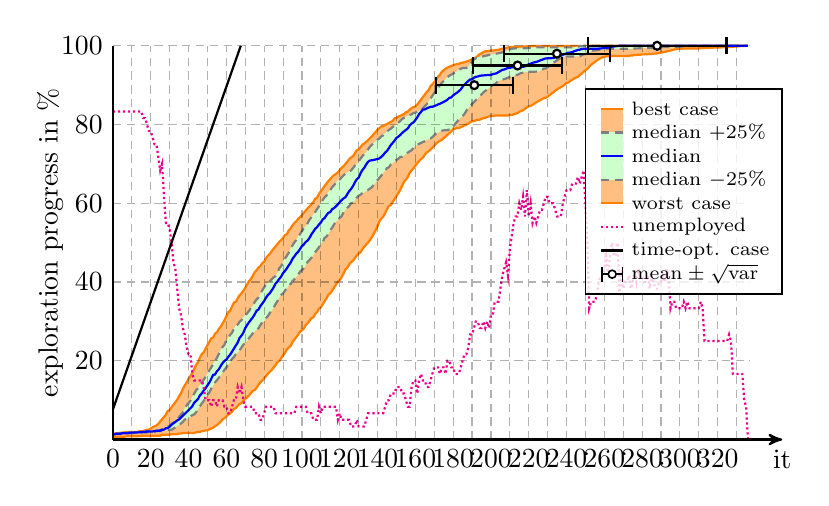 \begin{tikzpicture}[thick]


% plot data, scaled to 8cm
\begin{scope}[yscale=0.05, xscale=0.024]
\draw[draw=orange, fill=orange!50] (0.00, 0.69) -- (1.00, 0.71) -- (2.00, 0.71) -- (3.00, 0.71) -- (4.00, 0.71) -- (5.00, 0.71) -- (6.00, 0.71) -- (7.00, 0.82) -- (8.00, 0.82) -- (9.00, 0.82) -- (10.00, 0.82) -- (11.00, 0.82) -- (12.00, 0.82) -- (13.00, 0.82) -- (14.00, 0.92) -- (15.00, 0.92) -- (16.00, 0.97) -- (17.00, 0.97) -- (18.00, 0.97) -- (19.00, 0.97) -- (20.00, 0.97) -- (21.00, 0.97) -- (22.00, 0.97) -- (23.00, 0.97) -- (24.00, 0.97) -- (25.00, 0.97) -- (26.00, 1.20) -- (27.00, 1.22) -- (28.00, 1.22) -- (29.00, 1.22) -- (30.00, 1.22) -- (31.00, 1.37) -- (32.00, 1.37) -- (33.00, 1.37) -- (34.00, 1.37) -- (35.00, 1.53) -- (36.00, 1.53) -- (37.00, 1.66) -- (38.00, 1.66) -- (39.00, 1.68) -- (40.00, 1.68) -- (41.00, 1.68) -- (42.00, 1.68) -- (43.00, 1.68) -- (44.00, 1.83) -- (45.00, 1.93) -- (46.00, 1.93) -- (47.00, 2.14) -- (48.00, 2.18) -- (49.00, 2.33) -- (50.00, 2.33) -- (51.00, 2.60) -- (52.00, 2.79) -- (53.00, 3.00) -- (54.00, 3.38) -- (55.00, 3.65) -- (56.00, 4.07) -- (57.00, 4.54) -- (58.00, 5.12) -- (59.00, 5.42) -- (60.00, 5.92) -- (61.00, 6.32) -- (62.00, 6.62) -- (63.00, 7.12) -- (64.00, 7.77) -- (65.00, 7.98) -- (66.00, 8.53) -- (67.00, 9.05) -- (68.00, 9.24) -- (69.00, 9.87) -- (70.00, 10.35) -- (71.00, 10.67) -- (72.00, 11.22) -- (73.00, 11.80) -- (74.00, 12.37) -- (75.00, 12.58) -- (76.00, 13.15) -- (77.00, 13.95) -- (78.00, 14.51) -- (79.00, 14.98) -- (80.00, 15.54) -- (81.00, 16.15) -- (82.00, 16.70) -- (83.00, 17.22) -- (84.00, 17.66) -- (85.00, 18.29) -- (86.00, 18.88) -- (87.00, 19.66) -- (88.00, 19.97) -- (89.00, 20.63) -- (90.00, 21.40) -- (91.00, 21.99) -- (92.00, 22.89) -- (93.00, 23.38) -- (94.00, 23.76) -- (95.00, 24.76) -- (96.00, 25.41) -- (97.00, 26.00) -- (98.00, 26.68) -- (99.00, 27.41) -- (100.00, 27.75) -- (101.00, 28.19) -- (102.00, 29.11) -- (103.00, 29.53) -- (104.00, 30.18) -- (105.00, 30.81) -- (106.00, 31.02) -- (107.00, 31.88) -- (108.00, 32.39) -- (109.00, 33.23) -- (110.00, 33.59) -- (111.00, 34.38) -- (112.00, 35.12) -- (113.00, 35.90) -- (114.00, 36.76) -- (115.00, 37.16) -- (116.00, 37.85) -- (117.00, 38.58) -- (118.00, 39.34) -- (119.00, 40.08) -- (120.00, 40.52) -- (121.00, 41.27) -- (122.00, 42.16) -- (123.00, 43.16) -- (124.00, 43.67) -- (125.00, 44.47) -- (126.00, 45.05) -- (127.00, 45.39) -- (128.00, 46.08) -- (129.00, 46.73) -- (130.00, 47.24) -- (131.00, 47.55) -- (132.00, 48.39) -- (133.00, 48.96) -- (134.00, 49.53) -- (135.00, 50.05) -- (136.00, 50.70) -- (137.00, 51.42) -- (138.00, 52.24) -- (139.00, 53.18) -- (140.00, 54.21) -- (141.00, 55.45) -- (142.00, 56.14) -- (143.00, 56.61) -- (144.00, 57.45) -- (145.00, 58.52) -- (146.00, 59.34) -- (147.00, 59.55) -- (148.00, 60.32) -- (149.00, 61.08) -- (150.00, 61.84) -- (151.00, 62.57) -- (152.00, 63.45) -- (153.00, 64.42) -- (154.00, 65.47) -- (155.00, 66.02) -- (156.00, 66.67) -- (157.00, 67.74) -- (158.00, 68.35) -- (159.00, 68.87) -- (160.00, 69.52) -- (161.00, 70.20) -- (162.00, 70.74) -- (163.00, 71.27) -- (164.00, 71.60) -- (165.00, 72.36) -- (166.00, 72.88) -- (167.00, 73.22) -- (168.00, 73.64) -- (169.00, 74.14) -- (170.00, 74.63) -- (171.00, 75.17) -- (172.00, 75.53) -- (173.00, 75.87) -- (174.00, 76.08) -- (175.00, 76.56) -- (176.00, 76.92) -- (177.00, 77.40) -- (178.00, 77.84) -- (179.00, 78.24) -- (180.00, 78.83) -- (181.00, 78.93) -- (182.00, 79.14) -- (183.00, 79.14) -- (184.00, 79.31) -- (185.00, 79.56) -- (186.00, 79.84) -- (187.00, 80.00) -- (188.00, 80.21) -- (189.00, 80.57) -- (190.00, 80.82) -- (191.00, 80.87) -- (192.00, 81.05) -- (193.00, 81.24) -- (194.00, 81.24) -- (195.00, 81.43) -- (196.00, 81.64) -- (197.00, 81.71) -- (198.00, 81.94) -- (199.00, 82.06) -- (200.00, 82.17) -- (201.00, 82.19) -- (202.00, 82.27) -- (203.00, 82.31) -- (204.00, 82.31) -- (205.00, 82.31) -- (206.00, 82.31) -- (207.00, 82.31) -- (208.00, 82.31) -- (209.00, 82.31) -- (210.00, 82.44) -- (211.00, 82.44) -- (212.00, 82.57) -- (213.00, 82.78) -- (214.00, 82.86) -- (215.00, 83.26) -- (216.00, 83.43) -- (217.00, 83.66) -- (218.00, 83.99) -- (219.00, 84.35) -- (220.00, 84.67) -- (221.00, 84.75) -- (222.00, 85.02) -- (223.00, 85.32) -- (224.00, 85.63) -- (225.00, 85.95) -- (226.00, 86.18) -- (227.00, 86.43) -- (228.00, 86.73) -- (229.00, 86.81) -- (230.00, 87.12) -- (231.00, 87.46) -- (232.00, 87.88) -- (233.00, 88.15) -- (234.00, 88.62) -- (235.00, 88.91) -- (236.00, 89.25) -- (237.00, 89.48) -- (238.00, 89.75) -- (239.00, 90.15) -- (240.00, 90.61) -- (241.00, 90.67) -- (242.00, 91.09) -- (243.00, 91.37) -- (244.00, 91.70) -- (245.00, 91.93) -- (246.00, 92.12) -- (247.00, 92.56) -- (248.00, 92.94) -- (249.00, 93.38) -- (250.00, 93.82) -- (251.00, 94.12) -- (252.00, 94.69) -- (253.00, 95.19) -- (254.00, 95.53) -- (255.00, 95.86) -- (256.00, 96.28) -- (257.00, 96.60) -- (258.00, 96.89) -- (259.00, 97.08) -- (260.00, 97.21) -- (261.00, 97.31) -- (262.00, 97.35) -- (263.00, 97.40) -- (264.00, 97.40) -- (265.00, 97.40) -- (266.00, 97.40) -- (267.00, 97.40) -- (268.00, 97.40) -- (269.00, 97.40) -- (270.00, 97.40) -- (271.00, 97.40) -- (272.00, 97.40) -- (273.00, 97.46) -- (274.00, 97.56) -- (275.00, 97.56) -- (276.00, 97.67) -- (277.00, 97.69) -- (278.00, 97.73) -- (279.00, 97.75) -- (280.00, 97.82) -- (281.00, 97.82) -- (282.00, 97.88) -- (283.00, 97.88) -- (284.00, 97.94) -- (285.00, 97.94) -- (286.00, 98.00) -- (287.00, 98.03) -- (288.00, 98.09) -- (289.00, 98.17) -- (290.00, 98.26) -- (291.00, 98.36) -- (292.00, 98.47) -- (293.00, 98.57) -- (294.00, 98.68) -- (295.00, 98.80) -- (296.00, 98.93) -- (297.00, 99.05) -- (298.00, 99.18) -- (299.00, 99.24) -- (300.00, 99.26) -- (301.00, 99.26) -- (302.00, 99.31) -- (303.00, 99.31) -- (304.00, 99.33) -- (305.00, 99.33) -- (306.00, 99.33) -- (307.00, 99.33) -- (308.00, 99.33) -- (309.00, 99.33) -- (310.00, 99.33) -- (311.00, 99.39) -- (312.00, 99.45) -- (313.00, 99.45) -- (314.00, 99.45) -- (315.00, 99.47) -- (316.00, 99.50) -- (317.00, 99.52) -- (318.00, 99.54) -- (319.00, 99.54) -- (320.00, 99.54) -- (321.00, 99.54) -- (322.00, 99.60) -- (323.00, 99.62) -- (324.00, 99.64) -- (325.00, 99.66) -- (326.00, 99.68) -- (327.00, 99.71) -- (328.00, 99.75) -- (329.00, 99.79) -- (330.00, 99.83) -- (331.00, 99.87) -- (332.00, 99.92) -- (333.00, 99.94) -- (334.00, 99.96) -- (335.00, 99.96) -- (336.00, 100.00) -- (336.00, 100.00) -- (335.00, 100.00) -- (334.00, 100.00) -- (333.00, 100.00) -- (332.00, 100.00) -- (331.00, 100.00) -- (330.00, 100.00) -- (329.00, 100.00) -- (328.00, 100.00) -- (327.00, 100.00) -- (326.00, 100.00) -- (325.00, 100.00) -- (324.00, 100.00) -- (323.00, 100.00) -- (322.00, 100.00) -- (321.00, 100.00) -- (320.00, 100.00) -- (319.00, 100.00) -- (318.00, 100.00) -- (317.00, 100.00) -- (316.00, 100.00) -- (315.00, 100.00) -- (314.00, 100.00) -- (313.00, 100.00) -- (312.00, 100.00) -- (311.00, 100.00) -- (310.00, 100.00) -- (309.00, 100.00) -- (308.00, 100.00) -- (307.00, 100.00) -- (306.00, 100.00) -- (305.00, 100.00) -- (304.00, 100.00) -- (303.00, 100.00) -- (302.00, 100.00) -- (301.00, 100.00) -- (300.00, 100.00) -- (299.00, 100.00) -- (298.00, 100.00) -- (297.00, 100.00) -- (296.00, 100.00) -- (295.00, 100.00) -- (294.00, 100.00) -- (293.00, 100.00) -- (292.00, 100.00) -- (291.00, 100.00) -- (290.00, 100.00) -- (289.00, 100.00) -- (288.00, 100.00) -- (287.00, 100.00) -- (286.00, 100.00) -- (285.00, 100.00) -- (284.00, 100.00) -- (283.00, 100.00) -- (282.00, 100.00) -- (281.00, 100.00) -- (280.00, 100.00) -- (279.00, 100.00) -- (278.00, 100.00) -- (277.00, 100.00) -- (276.00, 100.00) -- (275.00, 100.00) -- (274.00, 100.00) -- (273.00, 100.00) -- (272.00, 100.00) -- (271.00, 100.00) -- (270.00, 100.00) -- (269.00, 100.00) -- (268.00, 100.00) -- (267.00, 100.00) -- (266.00, 100.00) -- (265.00, 100.00) -- (264.00, 100.00) -- (263.00, 100.00) -- (262.00, 100.00) -- (261.00, 100.00) -- (260.00, 100.00) -- (259.00, 100.00) -- (258.00, 100.00) -- (257.00, 100.00) -- (256.00, 100.00) -- (255.00, 100.00) -- (254.00, 100.00) -- (253.00, 100.00) -- (252.00, 100.00) -- (251.00, 100.00) -- (250.00, 100.00) -- (249.00, 99.98) -- (248.00, 99.98) -- (247.00, 99.94) -- (246.00, 99.94) -- (245.00, 99.94) -- (244.00, 99.94) -- (243.00, 99.94) -- (242.00, 99.94) -- (241.00, 99.94) -- (240.00, 99.94) -- (239.00, 99.94) -- (238.00, 99.94) -- (237.00, 99.94) -- (236.00, 99.94) -- (235.00, 99.94) -- (234.00, 99.94) -- (233.00, 99.94) -- (232.00, 99.94) -- (231.00, 99.94) -- (230.00, 99.94) -- (229.00, 99.94) -- (228.00, 99.94) -- (227.00, 99.94) -- (226.00, 99.94) -- (225.00, 99.94) -- (224.00, 99.94) -- (223.00, 99.94) -- (222.00, 99.94) -- (221.00, 99.92) -- (220.00, 99.87) -- (219.00, 99.87) -- (218.00, 99.83) -- (217.00, 99.83) -- (216.00, 99.79) -- (215.00, 99.79) -- (214.00, 99.77) -- (213.00, 99.75) -- (212.00, 99.73) -- (211.00, 99.71) -- (210.00, 99.66) -- (209.00, 99.58) -- (208.00, 99.41) -- (207.00, 99.35) -- (206.00, 99.26) -- (205.00, 99.14) -- (204.00, 98.99) -- (203.00, 98.95) -- (202.00, 98.84) -- (201.00, 98.80) -- (200.00, 98.80) -- (199.00, 98.72) -- (198.00, 98.66) -- (197.00, 98.59) -- (196.00, 98.40) -- (195.00, 98.11) -- (194.00, 97.86) -- (193.00, 97.44) -- (192.00, 96.98) -- (191.00, 96.81) -- (190.00, 96.53) -- (189.00, 96.37) -- (188.00, 96.14) -- (187.00, 95.99) -- (186.00, 95.84) -- (185.00, 95.72) -- (184.00, 95.65) -- (183.00, 95.38) -- (182.00, 95.32) -- (181.00, 95.23) -- (180.00, 95.04) -- (179.00, 94.88) -- (178.00, 94.66) -- (177.00, 94.48) -- (176.00, 94.18) -- (175.00, 93.82) -- (174.00, 93.40) -- (173.00, 92.63) -- (172.00, 92.17) -- (171.00, 91.37) -- (170.00, 90.76) -- (169.00, 90.21) -- (168.00, 89.73) -- (167.00, 88.74) -- (166.00, 88.28) -- (165.00, 87.59) -- (164.00, 86.98) -- (163.00, 86.35) -- (162.00, 85.70) -- (161.00, 85.07) -- (160.00, 84.56) -- (159.00, 84.44) -- (158.00, 84.18) -- (157.00, 83.76) -- (156.00, 83.30) -- (155.00, 83.11) -- (154.00, 82.65) -- (153.00, 82.46) -- (152.00, 82.21) -- (151.00, 82.02) -- (150.00, 81.68) -- (149.00, 81.58) -- (148.00, 80.93) -- (147.00, 80.68) -- (146.00, 80.40) -- (145.00, 80.13) -- (144.00, 79.92) -- (143.00, 79.61) -- (142.00, 79.54) -- (141.00, 79.08) -- (140.00, 78.72) -- (139.00, 78.09) -- (138.00, 77.59) -- (137.00, 76.98) -- (136.00, 76.56) -- (135.00, 76.03) -- (134.00, 75.64) -- (133.00, 75.19) -- (132.00, 74.92) -- (131.00, 74.25) -- (130.00, 73.64) -- (129.00, 73.47) -- (128.00, 72.74) -- (127.00, 71.96) -- (126.00, 71.64) -- (125.00, 71.22) -- (124.00, 70.55) -- (123.00, 69.99) -- (122.00, 69.40) -- (121.00, 69.02) -- (120.00, 68.43) -- (119.00, 67.86) -- (118.00, 67.44) -- (117.00, 67.17) -- (116.00, 66.69) -- (115.00, 66.20) -- (114.00, 65.64) -- (113.00, 65.03) -- (112.00, 64.42) -- (111.00, 63.68) -- (110.00, 63.03) -- (109.00, 62.42) -- (108.00, 61.39) -- (107.00, 61.18) -- (106.00, 60.28) -- (105.00, 59.78) -- (104.00, 59.17) -- (103.00, 58.71) -- (102.00, 58.20) -- (101.00, 57.57) -- (100.00, 57.00) -- (99.00, 56.48) -- (98.00, 56.06) -- (97.00, 55.41) -- (96.00, 54.99) -- (95.00, 54.42) -- (94.00, 53.62) -- (93.00, 53.08) -- (92.00, 52.19) -- (91.00, 51.92) -- (90.00, 51.23) -- (89.00, 50.64) -- (88.00, 50.24) -- (87.00, 49.59) -- (86.00, 49.00) -- (85.00, 48.48) -- (84.00, 47.85) -- (83.00, 47.13) -- (82.00, 46.71) -- (81.00, 46.08) -- (80.00, 45.16) -- (79.00, 44.82) -- (78.00, 44.05) -- (77.00, 43.67) -- (76.00, 43.02) -- (75.00, 42.49) -- (74.00, 41.61) -- (73.00, 40.79) -- (72.00, 40.22) -- (71.00, 39.36) -- (70.00, 38.50) -- (69.00, 37.77) -- (68.00, 37.18) -- (67.00, 36.61) -- (66.00, 35.85) -- (65.00, 34.97) -- (64.00, 34.78) -- (63.00, 33.75) -- (62.00, 32.72) -- (61.00, 32.37) -- (60.00, 31.34) -- (59.00, 30.29) -- (58.00, 29.49) -- (57.00, 28.65) -- (56.00, 28.08) -- (55.00, 27.22) -- (54.00, 26.89) -- (53.00, 25.90) -- (52.00, 25.69) -- (51.00, 24.81) -- (50.00, 23.99) -- (49.00, 23.04) -- (48.00, 22.14) -- (47.00, 21.68) -- (46.00, 20.81) -- (45.00, 19.62) -- (44.00, 18.95) -- (43.00, 17.94) -- (42.00, 16.91) -- (41.00, 16.11) -- (40.00, 15.46) -- (39.00, 14.51) -- (38.00, 13.74) -- (37.00, 12.88) -- (36.00, 11.74) -- (35.00, 11.03) -- (34.00, 10.10) -- (33.00, 9.47) -- (32.00, 8.84) -- (31.00, 8.23) -- (30.00, 7.48) -- (29.00, 7.27) -- (28.00, 6.32) -- (27.00, 5.76) -- (26.00, 5.17) -- (25.00, 4.62) -- (24.00, 3.93) -- (23.00, 3.59) -- (22.00, 3.32) -- (21.00, 3.13) -- (20.00, 2.84) -- (19.00, 2.48) -- (18.00, 2.48) -- (17.00, 2.31) -- (16.00, 2.16) -- (15.00, 2.12) -- (14.00, 2.12) -- (13.00, 1.91) -- (12.00, 1.89) -- (11.00, 1.89) -- (10.00, 1.89) -- (9.00, 1.89) -- (8.00, 1.89) -- (7.00, 1.83) -- (6.00, 1.83) -- (5.00, 1.76) -- (4.00, 1.76) -- (3.00, 1.62) -- (2.00, 1.62) -- (1.00, 1.47) -- (0.00, 1.28);
\draw[gray, densely dashed, fill=green!20] (0.00, 1.28) -- (1.00, 1.28) -- (2.00, 1.47) -- (3.00, 1.47) -- (4.00, 1.47) -- (5.00, 1.47) -- (6.00, 1.47) -- (7.00, 1.53) -- (8.00, 1.62) -- (9.00, 1.62) -- (10.00, 1.62) -- (11.00, 1.62) -- (12.00, 1.68) -- (13.00, 1.68) -- (14.00, 1.79) -- (15.00, 1.79) -- (16.00, 1.79) -- (17.00, 1.79) -- (18.00, 1.79) -- (19.00, 1.93) -- (20.00, 1.95) -- (21.00, 1.95) -- (22.00, 1.95) -- (23.00, 2.12) -- (24.00, 2.18) -- (25.00, 2.18) -- (26.00, 2.18) -- (27.00, 2.23) -- (28.00, 2.29) -- (29.00, 2.39) -- (30.00, 2.46) -- (31.00, 2.46) -- (32.00, 2.79) -- (33.00, 3.07) -- (34.00, 3.42) -- (35.00, 3.84) -- (36.00, 4.07) -- (37.00, 4.49) -- (38.00, 5.08) -- (39.00, 5.25) -- (40.00, 5.42) -- (41.00, 5.86) -- (42.00, 6.20) -- (43.00, 6.39) -- (44.00, 6.93) -- (45.00, 7.83) -- (46.00, 8.42) -- (47.00, 9.18) -- (48.00, 9.79) -- (49.00, 10.63) -- (50.00, 11.38) -- (51.00, 11.95) -- (52.00, 12.94) -- (53.00, 13.72) -- (54.00, 14.49) -- (55.00, 15.06) -- (56.00, 15.67) -- (57.00, 16.32) -- (58.00, 17.03) -- (59.00, 17.71) -- (60.00, 18.34) -- (61.00, 19.01) -- (62.00, 19.68) -- (63.00, 20.48) -- (64.00, 20.94) -- (65.00, 21.70) -- (66.00, 22.14) -- (67.00, 22.66) -- (68.00, 23.40) -- (69.00, 24.09) -- (70.00, 24.51) -- (71.00, 25.10) -- (72.00, 25.77) -- (73.00, 26.34) -- (74.00, 26.99) -- (75.00, 27.54) -- (76.00, 27.91) -- (77.00, 28.25) -- (78.00, 29.05) -- (79.00, 29.78) -- (80.00, 30.06) -- (81.00, 30.83) -- (82.00, 31.38) -- (83.00, 32.16) -- (84.00, 32.75) -- (85.00, 33.46) -- (86.00, 34.40) -- (87.00, 35.14) -- (88.00, 36.11) -- (89.00, 36.74) -- (90.00, 37.09) -- (91.00, 37.83) -- (92.00, 38.44) -- (93.00, 39.19) -- (94.00, 39.51) -- (95.00, 40.24) -- (96.00, 40.73) -- (97.00, 41.31) -- (98.00, 41.90) -- (99.00, 42.64) -- (100.00, 43.06) -- (101.00, 43.52) -- (102.00, 44.23) -- (103.00, 45.16) -- (104.00, 45.58) -- (105.00, 46.15) -- (106.00, 46.92) -- (107.00, 47.55) -- (108.00, 48.20) -- (109.00, 48.79) -- (110.00, 49.74) -- (111.00, 50.20) -- (112.00, 51.21) -- (113.00, 51.54) -- (114.00, 52.24) -- (115.00, 53.16) -- (116.00, 53.85) -- (117.00, 54.63) -- (118.00, 55.41) -- (119.00, 55.70) -- (120.00, 56.31) -- (121.00, 56.73) -- (122.00, 57.70) -- (123.00, 58.39) -- (124.00, 58.87) -- (125.00, 59.27) -- (126.00, 60.01) -- (127.00, 60.18) -- (128.00, 60.81) -- (129.00, 61.42) -- (130.00, 61.96) -- (131.00, 62.15) -- (132.00, 62.61) -- (133.00, 62.80) -- (134.00, 63.12) -- (135.00, 63.39) -- (136.00, 63.75) -- (137.00, 64.10) -- (138.00, 64.73) -- (139.00, 65.28) -- (140.00, 65.89) -- (141.00, 66.48) -- (142.00, 67.04) -- (143.00, 67.76) -- (144.00, 68.26) -- (145.00, 68.94) -- (146.00, 69.15) -- (147.00, 69.84) -- (148.00, 70.17) -- (149.00, 70.70) -- (150.00, 71.01) -- (151.00, 71.31) -- (152.00, 71.75) -- (153.00, 71.83) -- (154.00, 72.19) -- (155.00, 72.59) -- (156.00, 72.88) -- (157.00, 73.20) -- (158.00, 73.49) -- (159.00, 74.04) -- (160.00, 74.46) -- (161.00, 74.80) -- (162.00, 75.11) -- (163.00, 75.32) -- (164.00, 75.57) -- (165.00, 75.76) -- (166.00, 76.08) -- (167.00, 76.31) -- (168.00, 76.45) -- (169.00, 76.83) -- (170.00, 77.23) -- (171.00, 77.76) -- (172.00, 77.99) -- (173.00, 78.20) -- (174.00, 78.41) -- (175.00, 78.53) -- (176.00, 78.55) -- (177.00, 78.62) -- (178.00, 78.72) -- (179.00, 78.74) -- (180.00, 79.50) -- (181.00, 80.13) -- (182.00, 80.66) -- (183.00, 81.26) -- (184.00, 81.73) -- (185.00, 82.17) -- (186.00, 82.69) -- (187.00, 83.51) -- (188.00, 84.23) -- (189.00, 84.56) -- (190.00, 85.26) -- (191.00, 85.68) -- (192.00, 86.22) -- (193.00, 86.54) -- (194.00, 87.15) -- (195.00, 87.65) -- (196.00, 88.17) -- (197.00, 88.53) -- (198.00, 88.93) -- (199.00, 89.22) -- (200.00, 89.71) -- (201.00, 90.04) -- (202.00, 90.23) -- (203.00, 90.63) -- (204.00, 91.12) -- (205.00, 91.22) -- (206.00, 91.41) -- (207.00, 91.54) -- (208.00, 91.70) -- (209.00, 91.89) -- (210.00, 92.12) -- (211.00, 92.17) -- (212.00, 92.35) -- (213.00, 92.61) -- (214.00, 92.61) -- (215.00, 92.88) -- (216.00, 93.11) -- (217.00, 93.15) -- (218.00, 93.30) -- (219.00, 93.32) -- (220.00, 93.40) -- (221.00, 93.43) -- (222.00, 93.43) -- (223.00, 93.43) -- (224.00, 93.45) -- (225.00, 93.45) -- (226.00, 93.66) -- (227.00, 93.89) -- (228.00, 94.22) -- (229.00, 94.22) -- (230.00, 94.56) -- (231.00, 94.98) -- (232.00, 95.36) -- (233.00, 95.72) -- (234.00, 95.97) -- (235.00, 96.37) -- (236.00, 96.66) -- (237.00, 96.95) -- (238.00, 97.21) -- (239.00, 97.27) -- (240.00, 97.31) -- (241.00, 97.31) -- (242.00, 97.31) -- (243.00, 97.31) -- (244.00, 97.31) -- (245.00, 97.31) -- (246.00, 97.31) -- (247.00, 97.31) -- (248.00, 97.61) -- (249.00, 97.84) -- (250.00, 97.90) -- (251.00, 98.15) -- (252.00, 98.40) -- (253.00, 98.66) -- (254.00, 98.82) -- (255.00, 98.82) -- (256.00, 98.89) -- (257.00, 98.95) -- (258.00, 99.01) -- (259.00, 99.01) -- (260.00, 99.05) -- (261.00, 99.16) -- (262.00, 99.24) -- (263.00, 99.24) -- (264.00, 99.24) -- (265.00, 99.24) -- (266.00, 99.24) -- (267.00, 99.24) -- (268.00, 99.24) -- (269.00, 99.24) -- (270.00, 99.24) -- (271.00, 99.24) -- (272.00, 99.24) -- (273.00, 99.24) -- (274.00, 99.24) -- (275.00, 99.26) -- (276.00, 99.33) -- (277.00, 99.35) -- (278.00, 99.35) -- (279.00, 99.39) -- (280.00, 99.39) -- (281.00, 99.43) -- (282.00, 99.45) -- (283.00, 99.47) -- (284.00, 99.47) -- (285.00, 99.52) -- (286.00, 99.54) -- (287.00, 99.58) -- (288.00, 99.62) -- (289.00, 99.62) -- (290.00, 99.68) -- (291.00, 99.68) -- (292.00, 99.68) -- (293.00, 99.68) -- (294.00, 99.68) -- (295.00, 99.68) -- (296.00, 99.68) -- (297.00, 99.68) -- (298.00, 99.68) -- (299.00, 99.71) -- (300.00, 99.73) -- (301.00, 99.81) -- (302.00, 99.87) -- (303.00, 99.89) -- (304.00, 99.94) -- (305.00, 99.94) -- (306.00, 99.94) -- (307.00, 99.94) -- (308.00, 99.94) -- (309.00, 99.94) -- (310.00, 99.94) -- (311.00, 99.94) -- (312.00, 99.94) -- (313.00, 99.94) -- (314.00, 99.94) -- (315.00, 99.94) -- (316.00, 99.94) -- (317.00, 99.94) -- (318.00, 99.94) -- (319.00, 99.94) -- (320.00, 99.94) -- (321.00, 99.94) -- (322.00, 99.94) -- (323.00, 99.94) -- (324.00, 99.94) -- (325.00, 99.94) -- (326.00, 99.96) -- (327.00, 99.96) -- (328.00, 100.00) -- (329.00, 100.00) -- (330.00, 100.00) -- (331.00, 100.00) -- (332.00, 100.00) -- (333.00, 100.00) -- (334.00, 100.00) -- (335.00, 100.00) -- (336.00, 100.00) -- (336.00, 100.00) -- (335.00, 100.00) -- (334.00, 100.00) -- (333.00, 100.00) -- (332.00, 100.00) -- (331.00, 100.00) -- (330.00, 100.00) -- (329.00, 100.00) -- (328.00, 100.00) -- (327.00, 100.00) -- (326.00, 100.00) -- (325.00, 100.00) -- (324.00, 100.00) -- (323.00, 100.00) -- (322.00, 100.00) -- (321.00, 100.00) -- (320.00, 100.00) -- (319.00, 100.00) -- (318.00, 100.00) -- (317.00, 100.00) -- (316.00, 100.00) -- (315.00, 100.00) -- (314.00, 100.00) -- (313.00, 100.00) -- (312.00, 100.00) -- (311.00, 100.00) -- (310.00, 100.00) -- (309.00, 100.00) -- (308.00, 100.00) -- (307.00, 100.00) -- (306.00, 100.00) -- (305.00, 100.00) -- (304.00, 100.00) -- (303.00, 100.00) -- (302.00, 100.00) -- (301.00, 100.00) -- (300.00, 100.00) -- (299.00, 100.00) -- (298.00, 100.00) -- (297.00, 100.00) -- (296.00, 100.00) -- (295.00, 100.00) -- (294.00, 100.00) -- (293.00, 100.00) -- (292.00, 100.00) -- (291.00, 100.00) -- (290.00, 100.00) -- (289.00, 100.00) -- (288.00, 100.00) -- (287.00, 100.00) -- (286.00, 100.00) -- (285.00, 100.00) -- (284.00, 100.00) -- (283.00, 100.00) -- (282.00, 100.00) -- (281.00, 100.00) -- (280.00, 100.00) -- (279.00, 100.00) -- (278.00, 100.00) -- (277.00, 100.00) -- (276.00, 100.00) -- (275.00, 100.00) -- (274.00, 100.00) -- (273.00, 100.00) -- (272.00, 100.00) -- (271.00, 100.00) -- (270.00, 100.00) -- (269.00, 100.00) -- (268.00, 100.00) -- (267.00, 100.00) -- (266.00, 100.00) -- (265.00, 100.00) -- (264.00, 100.00) -- (263.00, 100.00) -- (262.00, 100.00) -- (261.00, 100.00) -- (260.00, 100.00) -- (259.00, 100.00) -- (258.00, 100.00) -- (257.00, 100.00) -- (256.00, 100.00) -- (255.00, 100.00) -- (254.00, 100.00) -- (253.00, 100.00) -- (252.00, 100.00) -- (251.00, 99.98) -- (250.00, 99.96) -- (249.00, 99.94) -- (248.00, 99.87) -- (247.00, 99.87) -- (246.00, 99.81) -- (245.00, 99.71) -- (244.00, 99.60) -- (243.00, 99.60) -- (242.00, 99.60) -- (241.00, 99.60) -- (240.00, 99.60) -- (239.00, 99.60) -- (238.00, 99.60) -- (237.00, 99.60) -- (236.00, 99.60) -- (235.00, 99.60) -- (234.00, 99.60) -- (233.00, 99.60) -- (232.00, 99.60) -- (231.00, 99.60) -- (230.00, 99.60) -- (229.00, 99.60) -- (228.00, 99.60) -- (227.00, 99.60) -- (226.00, 99.60) -- (225.00, 99.60) -- (224.00, 99.60) -- (223.00, 99.60) -- (222.00, 99.58) -- (221.00, 99.54) -- (220.00, 99.45) -- (219.00, 99.41) -- (218.00, 99.37) -- (217.00, 99.37) -- (216.00, 99.37) -- (215.00, 99.37) -- (214.00, 99.37) -- (213.00, 99.37) -- (212.00, 99.33) -- (211.00, 99.24) -- (210.00, 99.08) -- (209.00, 98.91) -- (208.00, 98.66) -- (207.00, 98.47) -- (206.00, 98.34) -- (205.00, 98.21) -- (204.00, 98.11) -- (203.00, 98.03) -- (202.00, 97.94) -- (201.00, 97.86) -- (200.00, 97.75) -- (199.00, 97.71) -- (198.00, 97.56) -- (197.00, 97.46) -- (196.00, 97.33) -- (195.00, 97.27) -- (194.00, 97.14) -- (193.00, 97.06) -- (192.00, 96.89) -- (191.00, 96.49) -- (190.00, 95.99) -- (189.00, 95.34) -- (188.00, 94.69) -- (187.00, 94.37) -- (186.00, 94.37) -- (185.00, 94.35) -- (184.00, 94.16) -- (183.00, 93.89) -- (182.00, 93.51) -- (181.00, 93.22) -- (180.00, 92.94) -- (179.00, 92.69) -- (178.00, 92.42) -- (177.00, 92.04) -- (176.00, 91.47) -- (175.00, 91.05) -- (174.00, 90.63) -- (173.00, 89.96) -- (172.00, 89.33) -- (171.00, 88.87) -- (170.00, 88.01) -- (169.00, 87.31) -- (168.00, 86.60) -- (167.00, 85.82) -- (166.00, 85.17) -- (165.00, 84.67) -- (164.00, 84.14) -- (163.00, 83.70) -- (162.00, 83.51) -- (161.00, 83.28) -- (160.00, 83.01) -- (159.00, 82.94) -- (158.00, 82.61) -- (157.00, 82.40) -- (156.00, 82.15) -- (155.00, 81.92) -- (154.00, 81.71) -- (153.00, 81.41) -- (152.00, 80.89) -- (151.00, 80.49) -- (150.00, 80.09) -- (149.00, 79.71) -- (148.00, 79.37) -- (147.00, 78.95) -- (146.00, 78.62) -- (145.00, 78.26) -- (144.00, 77.82) -- (143.00, 77.27) -- (142.00, 77.02) -- (141.00, 76.48) -- (140.00, 76.18) -- (139.00, 75.74) -- (138.00, 75.30) -- (137.00, 74.86) -- (136.00, 74.40) -- (135.00, 73.72) -- (134.00, 72.93) -- (133.00, 72.57) -- (132.00, 72.00) -- (131.00, 71.35) -- (130.00, 70.64) -- (129.00, 70.03) -- (128.00, 69.57) -- (127.00, 68.94) -- (126.00, 68.35) -- (125.00, 68.09) -- (124.00, 67.84) -- (123.00, 67.55) -- (122.00, 67.11) -- (121.00, 66.62) -- (120.00, 66.02) -- (119.00, 65.87) -- (118.00, 65.20) -- (117.00, 64.61) -- (116.00, 64.10) -- (115.00, 63.37) -- (114.00, 62.84) -- (113.00, 61.96) -- (112.00, 61.54) -- (111.00, 60.85) -- (110.00, 60.11) -- (109.00, 59.23) -- (108.00, 58.54) -- (107.00, 57.76) -- (106.00, 57.15) -- (105.00, 56.44) -- (104.00, 55.83) -- (103.00, 54.97) -- (102.00, 54.09) -- (101.00, 53.71) -- (100.00, 52.95) -- (99.00, 52.17) -- (98.00, 51.65) -- (97.00, 50.66) -- (96.00, 50.12) -- (95.00, 49.30) -- (94.00, 48.46) -- (93.00, 47.43) -- (92.00, 46.67) -- (91.00, 45.96) -- (90.00, 44.95) -- (89.00, 44.05) -- (88.00, 43.50) -- (87.00, 42.26) -- (86.00, 41.50) -- (85.00, 41.19) -- (84.00, 40.71) -- (83.00, 40.24) -- (82.00, 39.72) -- (81.00, 39.34) -- (80.00, 38.65) -- (79.00, 37.91) -- (78.00, 36.99) -- (77.00, 36.06) -- (76.00, 35.60) -- (75.00, 34.93) -- (74.00, 33.92) -- (73.00, 33.48) -- (72.00, 32.64) -- (71.00, 32.05) -- (70.00, 31.51) -- (69.00, 31.09) -- (68.00, 30.33) -- (67.00, 29.91) -- (66.00, 29.20) -- (65.00, 28.92) -- (64.00, 28.15) -- (63.00, 27.12) -- (62.00, 26.59) -- (61.00, 25.79) -- (60.00, 25.27) -- (59.00, 24.05) -- (58.00, 23.50) -- (57.00, 22.75) -- (56.00, 21.74) -- (55.00, 20.71) -- (54.00, 20.08) -- (53.00, 19.13) -- (52.00, 18.32) -- (51.00, 17.56) -- (50.00, 16.74) -- (49.00, 15.92) -- (48.00, 15.23) -- (47.00, 14.47) -- (46.00, 13.90) -- (45.00, 13.04) -- (44.00, 12.52) -- (43.00, 11.66) -- (42.00, 10.84) -- (41.00, 9.87) -- (40.00, 9.30) -- (39.00, 8.70) -- (38.00, 7.86) -- (37.00, 6.89) -- (36.00, 6.36) -- (35.00, 5.78) -- (34.00, 5.06) -- (33.00, 4.73) -- (32.00, 4.31) -- (31.00, 4.01) -- (30.00, 3.44) -- (29.00, 3.28) -- (28.00, 3.05) -- (27.00, 2.71) -- (26.00, 2.58) -- (25.00, 2.42) -- (24.00, 2.29) -- (23.00, 2.23) -- (22.00, 2.23) -- (21.00, 2.23) -- (20.00, 2.14) -- (19.00, 2.14) -- (18.00, 2.08) -- (17.00, 2.08) -- (16.00, 2.04) -- (15.00, 1.91) -- (14.00, 1.91) -- (13.00, 1.89) -- (12.00, 1.89) -- (11.00, 1.79) -- (10.00, 1.79) -- (9.00, 1.79) -- (8.00, 1.79) -- (7.00, 1.72) -- (6.00, 1.72) -- (5.00, 1.72) -- (4.00, 1.62) -- (3.00, 1.55) -- (2.00, 1.55) -- (1.00, 1.47) -- (0.00, 1.28);
\draw[blue] (0.00, 1.28) -- (1.00, 1.39) -- (2.00, 1.47) -- (3.00, 1.47) -- (4.00, 1.47) -- (5.00, 1.62) -- (6.00, 1.62) -- (7.00, 1.62) -- (8.00, 1.62) -- (9.00, 1.76) -- (10.00, 1.76) -- (11.00, 1.76) -- (12.00, 1.79) -- (13.00, 1.79) -- (14.00, 1.85) -- (15.00, 1.85) -- (16.00, 1.95) -- (17.00, 1.95) -- (18.00, 2.04) -- (19.00, 2.06) -- (20.00, 2.06) -- (21.00, 2.06) -- (22.00, 2.12) -- (23.00, 2.21) -- (24.00, 2.25) -- (25.00, 2.25) -- (26.00, 2.48) -- (27.00, 2.52) -- (28.00, 2.86) -- (29.00, 2.94) -- (30.00, 3.26) -- (31.00, 3.76) -- (32.00, 4.12) -- (33.00, 4.47) -- (34.00, 4.85) -- (35.00, 5.12) -- (36.00, 5.61) -- (37.00, 6.09) -- (38.00, 6.53) -- (39.00, 7.02) -- (40.00, 7.46) -- (41.00, 7.98) -- (42.00, 8.46) -- (43.00, 9.37) -- (44.00, 9.79) -- (45.00, 10.31) -- (46.00, 11.22) -- (47.00, 11.72) -- (48.00, 12.46) -- (49.00, 13.02) -- (50.00, 13.76) -- (51.00, 14.47) -- (52.00, 15.42) -- (53.00, 16.43) -- (54.00, 16.51) -- (55.00, 17.33) -- (56.00, 17.83) -- (57.00, 18.69) -- (58.00, 19.43) -- (59.00, 19.97) -- (60.00, 20.31) -- (61.00, 21.00) -- (62.00, 21.55) -- (63.00, 22.31) -- (64.00, 23.10) -- (65.00, 23.88) -- (66.00, 24.62) -- (67.00, 25.81) -- (68.00, 26.40) -- (69.00, 27.14) -- (70.00, 28.31) -- (71.00, 29.09) -- (72.00, 29.80) -- (73.00, 30.43) -- (74.00, 31.02) -- (75.00, 31.82) -- (76.00, 32.72) -- (77.00, 33.04) -- (78.00, 33.88) -- (79.00, 34.53) -- (80.00, 35.18) -- (81.00, 36.06) -- (82.00, 36.74) -- (83.00, 37.16) -- (84.00, 37.89) -- (85.00, 38.61) -- (86.00, 39.59) -- (87.00, 40.12) -- (88.00, 40.81) -- (89.00, 41.38) -- (90.00, 42.28) -- (91.00, 42.81) -- (92.00, 43.48) -- (93.00, 44.23) -- (94.00, 44.93) -- (95.00, 45.91) -- (96.00, 46.52) -- (97.00, 47.22) -- (98.00, 47.68) -- (99.00, 48.41) -- (100.00, 49.11) -- (101.00, 49.55) -- (102.00, 50.20) -- (103.00, 50.54) -- (104.00, 51.21) -- (105.00, 52.09) -- (106.00, 52.78) -- (107.00, 53.52) -- (108.00, 53.96) -- (109.00, 54.63) -- (110.00, 55.14) -- (111.00, 55.91) -- (112.00, 56.27) -- (113.00, 57.00) -- (114.00, 57.59) -- (115.00, 57.78) -- (116.00, 58.52) -- (117.00, 58.79) -- (118.00, 59.25) -- (119.00, 59.74) -- (120.00, 60.30) -- (121.00, 60.81) -- (122.00, 61.25) -- (123.00, 61.54) -- (124.00, 62.34) -- (125.00, 63.10) -- (126.00, 63.64) -- (127.00, 64.38) -- (128.00, 65.32) -- (129.00, 66.10) -- (130.00, 66.50) -- (131.00, 67.61) -- (132.00, 68.45) -- (133.00, 69.04) -- (134.00, 69.88) -- (135.00, 70.55) -- (136.00, 70.87) -- (137.00, 70.93) -- (138.00, 71.01) -- (139.00, 71.14) -- (140.00, 71.25) -- (141.00, 71.41) -- (142.00, 71.81) -- (143.00, 72.25) -- (144.00, 72.88) -- (145.00, 73.32) -- (146.00, 74.00) -- (147.00, 74.80) -- (148.00, 75.32) -- (149.00, 75.91) -- (150.00, 76.60) -- (151.00, 76.94) -- (152.00, 77.34) -- (153.00, 77.86) -- (154.00, 78.26) -- (155.00, 78.64) -- (156.00, 79.02) -- (157.00, 79.79) -- (158.00, 80.24) -- (159.00, 80.55) -- (160.00, 81.14) -- (161.00, 81.81) -- (162.00, 82.67) -- (163.00, 83.22) -- (164.00, 83.85) -- (165.00, 83.85) -- (166.00, 84.10) -- (167.00, 84.31) -- (168.00, 84.50) -- (169.00, 84.50) -- (170.00, 84.69) -- (171.00, 84.88) -- (172.00, 85.11) -- (173.00, 85.28) -- (174.00, 85.51) -- (175.00, 85.76) -- (176.00, 86.01) -- (177.00, 86.33) -- (178.00, 86.79) -- (179.00, 86.89) -- (180.00, 87.42) -- (181.00, 87.78) -- (182.00, 88.07) -- (183.00, 88.47) -- (184.00, 88.91) -- (185.00, 89.62) -- (186.00, 90.15) -- (187.00, 90.63) -- (188.00, 91.05) -- (189.00, 91.47) -- (190.00, 91.47) -- (191.00, 91.91) -- (192.00, 92.14) -- (193.00, 92.19) -- (194.00, 92.38) -- (195.00, 92.44) -- (196.00, 92.48) -- (197.00, 92.52) -- (198.00, 92.56) -- (199.00, 92.56) -- (200.00, 92.63) -- (201.00, 92.80) -- (202.00, 92.92) -- (203.00, 93.01) -- (204.00, 93.34) -- (205.00, 93.59) -- (206.00, 93.91) -- (207.00, 93.97) -- (208.00, 94.18) -- (209.00, 94.39) -- (210.00, 94.39) -- (211.00, 94.56) -- (212.00, 94.60) -- (213.00, 94.64) -- (214.00, 94.64) -- (215.00, 94.64) -- (216.00, 94.64) -- (217.00, 94.66) -- (218.00, 94.79) -- (219.00, 94.98) -- (220.00, 95.34) -- (221.00, 95.44) -- (222.00, 95.67) -- (223.00, 95.80) -- (224.00, 95.90) -- (225.00, 96.07) -- (226.00, 96.30) -- (227.00, 96.43) -- (228.00, 96.66) -- (229.00, 96.79) -- (230.00, 96.83) -- (231.00, 96.83) -- (232.00, 96.83) -- (233.00, 96.93) -- (234.00, 97.04) -- (235.00, 97.21) -- (236.00, 97.44) -- (237.00, 97.46) -- (238.00, 97.71) -- (239.00, 97.90) -- (240.00, 98.07) -- (241.00, 98.26) -- (242.00, 98.28) -- (243.00, 98.40) -- (244.00, 98.61) -- (245.00, 98.78) -- (246.00, 98.95) -- (247.00, 99.03) -- (248.00, 99.18) -- (249.00, 99.24) -- (250.00, 99.24) -- (251.00, 99.24) -- (252.00, 99.24) -- (253.00, 99.24) -- (254.00, 99.24) -- (255.00, 99.24) -- (256.00, 99.24) -- (257.00, 99.29) -- (258.00, 99.33) -- (259.00, 99.37) -- (260.00, 99.45) -- (261.00, 99.47) -- (262.00, 99.54) -- (263.00, 99.64) -- (264.00, 99.75) -- (265.00, 99.83) -- (266.00, 99.89) -- (267.00, 99.96) -- (268.00, 100.00) -- (269.00, 100.00) -- (270.00, 100.00) -- (271.00, 100.00) -- (272.00, 100.00) -- (273.00, 100.00) -- (274.00, 100.00) -- (275.00, 100.00) -- (276.00, 100.00) -- (277.00, 100.00) -- (278.00, 100.00) -- (279.00, 100.00) -- (280.00, 100.00) -- (281.00, 100.00) -- (282.00, 100.00) -- (283.00, 100.00) -- (284.00, 100.00) -- (285.00, 100.00) -- (286.00, 100.00) -- (287.00, 100.00) -- (288.00, 100.00) -- (289.00, 100.00) -- (290.00, 100.00) -- (291.00, 100.00) -- (292.00, 100.00) -- (293.00, 100.00) -- (294.00, 100.00) -- (295.00, 100.00) -- (296.00, 100.00) -- (297.00, 100.00) -- (298.00, 100.00) -- (299.00, 100.00) -- (300.00, 100.00) -- (301.00, 100.00) -- (302.00, 100.00) -- (303.00, 100.00) -- (304.00, 100.00) -- (305.00, 100.00) -- (306.00, 100.00) -- (307.00, 100.00) -- (308.00, 100.00) -- (309.00, 100.00) -- (310.00, 100.00) -- (311.00, 100.00) -- (312.00, 100.00) -- (313.00, 100.00) -- (314.00, 100.00) -- (315.00, 100.00) -- (316.00, 100.00) -- (317.00, 100.00) -- (318.00, 100.00) -- (319.00, 100.00) -- (320.00, 100.00) -- (321.00, 100.00) -- (322.00, 100.00) -- (323.00, 100.00) -- (324.00, 100.00) -- (325.00, 100.00) -- (326.00, 100.00) -- (327.00, 100.00) -- (328.00, 100.00) -- (329.00, 100.00) -- (330.00, 100.00) -- (331.00, 100.00) -- (332.00, 100.00) -- (333.00, 100.00) -- (334.00, 100.00) -- (335.00, 100.00) -- (336.00, 100.00);
\draw[densely dotted, magenta] (0.00, 83.33) -- (1.00, 83.33) -- (2.00, 83.33) -- (3.00, 83.33) -- (4.00, 83.33) -- (5.00, 83.33) -- (6.00, 83.33) -- (7.00, 83.33) -- (8.00, 83.33) -- (9.00, 83.33) -- (10.00, 83.33) -- (11.00, 83.33) -- (12.00, 83.33) -- (13.00, 83.33) -- (14.00, 83.33) -- (15.00, 83.33) -- (16.00, 81.67) -- (17.00, 81.67) -- (18.00, 80.00) -- (19.00, 78.33) -- (20.00, 78.33) -- (21.00, 76.67) -- (22.00, 75.00) -- (23.00, 75.00) -- (24.00, 71.67) -- (25.00, 68.33) -- (26.00, 70.00) -- (27.00, 61.67) -- (28.00, 55.00) -- (29.00, 55.00) -- (30.00, 53.33) -- (31.00, 50.00) -- (32.00, 45.00) -- (33.00, 43.33) -- (34.00, 38.33) -- (35.00, 33.33) -- (36.00, 31.67) -- (37.00, 28.33) -- (38.00, 26.67) -- (39.00, 23.33) -- (40.00, 21.67) -- (41.00, 21.67) -- (42.00, 16.67) -- (43.00, 15.00) -- (44.00, 15.00) -- (45.00, 15.00) -- (46.00, 15.00) -- (47.00, 15.00) -- (48.00, 13.33) -- (49.00, 10.00) -- (50.00, 10.00) -- (51.00, 10.00) -- (52.00, 8.33) -- (53.00, 10.00) -- (54.00, 10.00) -- (55.00, 8.33) -- (56.00, 10.00) -- (57.00, 10.00) -- (58.00, 10.00) -- (59.00, 8.33) -- (60.00, 8.33) -- (61.00, 6.67) -- (62.00, 6.67) -- (63.00, 8.33) -- (64.00, 10.00) -- (65.00, 10.00) -- (66.00, 13.33) -- (67.00, 11.67) -- (68.00, 13.33) -- (69.00, 10.00) -- (70.00, 8.33) -- (71.00, 8.33) -- (72.00, 8.33) -- (73.00, 8.33) -- (74.00, 8.33) -- (75.00, 6.67) -- (76.00, 6.67) -- (77.00, 6.67) -- (78.00, 5.00) -- (79.00, 5.00) -- (80.00, 6.67) -- (81.00, 8.33) -- (82.00, 8.33) -- (83.00, 8.33) -- (84.00, 8.33) -- (85.00, 8.33) -- (86.00, 6.67) -- (87.00, 6.67) -- (88.00, 6.67) -- (89.00, 6.67) -- (90.00, 6.67) -- (91.00, 6.67) -- (92.00, 6.67) -- (93.00, 6.67) -- (94.00, 6.67) -- (95.00, 6.67) -- (96.00, 6.67) -- (97.00, 8.33) -- (98.00, 8.33) -- (99.00, 8.33) -- (100.00, 8.33) -- (101.00, 8.33) -- (102.00, 8.33) -- (103.00, 6.67) -- (104.00, 6.67) -- (105.00, 6.67) -- (106.00, 5.00) -- (107.00, 5.00) -- (108.00, 5.00) -- (109.00, 8.33) -- (110.00, 6.67) -- (111.00, 8.33) -- (112.00, 8.33) -- (113.00, 8.33) -- (114.00, 8.33) -- (115.00, 8.33) -- (116.00, 8.33) -- (117.00, 8.33) -- (118.00, 8.33) -- (119.00, 5.00) -- (120.00, 6.67) -- (121.00, 5.00) -- (122.00, 5.00) -- (123.00, 5.00) -- (124.00, 5.00) -- (125.00, 5.00) -- (126.00, 3.33) -- (127.00, 3.33) -- (128.00, 3.33) -- (129.00, 5.00) -- (130.00, 3.33) -- (131.00, 3.33) -- (132.00, 3.33) -- (133.00, 3.33) -- (134.00, 5.00) -- (135.00, 6.67) -- (136.00, 6.67) -- (137.00, 6.67) -- (138.00, 6.67) -- (139.00, 6.67) -- (140.00, 6.67) -- (141.00, 6.67) -- (142.00, 6.67) -- (143.00, 6.67) -- (144.00, 8.33) -- (145.00, 10.00) -- (146.00, 10.00) -- (147.00, 11.67) -- (148.00, 11.67) -- (149.00, 11.67) -- (150.00, 13.33) -- (151.00, 13.33) -- (152.00, 13.33) -- (153.00, 11.67) -- (154.00, 11.67) -- (155.00, 10.00) -- (156.00, 8.33) -- (157.00, 8.33) -- (158.00, 13.33) -- (159.00, 15.00) -- (160.00, 15.00) -- (161.00, 11.67) -- (162.00, 15.00) -- (163.00, 16.67) -- (164.00, 15.00) -- (165.00, 15.00) -- (166.00, 13.33) -- (167.00, 13.33) -- (168.00, 15.00) -- (169.00, 16.67) -- (170.00, 18.33) -- (171.00, 18.33) -- (172.00, 18.33) -- (173.00, 16.67) -- (174.00, 18.33) -- (175.00, 18.33) -- (176.00, 16.67) -- (177.00, 20.00) -- (178.00, 20.00) -- (179.00, 18.33) -- (180.00, 18.33) -- (181.00, 16.67) -- (182.00, 16.67) -- (183.00, 16.67) -- (184.00, 18.33) -- (185.00, 20.00) -- (186.00, 21.67) -- (187.00, 21.67) -- (188.00, 23.33) -- (189.00, 26.67) -- (190.00, 26.67) -- (191.00, 28.33) -- (192.00, 30.00) -- (193.00, 30.00) -- (194.00, 28.33) -- (195.00, 28.33) -- (196.00, 30.00) -- (197.00, 28.33) -- (198.00, 30.00) -- (199.00, 28.33) -- (200.00, 31.67) -- (201.00, 31.67) -- (202.00, 35.00) -- (203.00, 35.00) -- (204.00, 35.00) -- (205.00, 38.33) -- (206.00, 41.67) -- (207.00, 43.33) -- (208.00, 45.00) -- (209.00, 41.67) -- (210.00, 48.33) -- (211.00, 51.67) -- (212.00, 55.00) -- (213.00, 56.67) -- (214.00, 56.67) -- (215.00, 60.00) -- (216.00, 58.33) -- (217.00, 61.67) -- (218.00, 56.67) -- (219.00, 63.33) -- (220.00, 56.67) -- (221.00, 60.00) -- (222.00, 55.00) -- (223.00, 56.67) -- (224.00, 55.00) -- (225.00, 56.67) -- (226.00, 58.33) -- (227.00, 58.33) -- (228.00, 60.00) -- (229.00, 61.67) -- (230.00, 61.67) -- (231.00, 60.00) -- (232.00, 60.00) -- (233.00, 60.00) -- (234.00, 58.33) -- (235.00, 56.67) -- (236.00, 56.67) -- (237.00, 56.67) -- (238.00, 60.00) -- (239.00, 61.67) -- (240.00, 63.33) -- (241.00, 63.33) -- (242.00, 63.33) -- (243.00, 65.00) -- (244.00, 65.00) -- (245.00, 65.00) -- (246.00, 66.67) -- (247.00, 65.00) -- (248.00, 66.67) -- (249.00, 68.33) -- (250.00, 60.00) -- (251.00, 50.00) -- (252.00, 33.33) -- (253.00, 35.00) -- (254.00, 35.00) -- (255.00, 35.00) -- (256.00, 36.67) -- (257.00, 40.00) -- (258.00, 41.67) -- (259.00, 41.67) -- (260.00, 43.33) -- (261.00, 46.67) -- (262.00, 41.67) -- (263.00, 46.67) -- (264.00, 50.00) -- (265.00, 46.67) -- (266.00, 46.67) -- (267.00, 50.00) -- (268.00, 36.67) -- (269.00, 41.67) -- (270.00, 38.33) -- (271.00, 40.00) -- (272.00, 40.00) -- (273.00, 41.67) -- (274.00, 38.33) -- (275.00, 40.00) -- (276.00, 43.33) -- (277.00, 40.00) -- (278.00, 43.33) -- (279.00, 41.67) -- (280.00, 41.67) -- (281.00, 40.00) -- (282.00, 40.00) -- (283.00, 41.67) -- (284.00, 38.33) -- (285.00, 41.67) -- (286.00, 40.00) -- (287.00, 38.33) -- (288.00, 38.33) -- (289.00, 40.00) -- (290.00, 40.00) -- (291.00, 41.67) -- (292.00, 40.00) -- (293.00, 43.33) -- (294.00, 41.67) -- (295.00, 33.33) -- (296.00, 35.00) -- (297.00, 35.00) -- (298.00, 33.33) -- (299.00, 33.33) -- (300.00, 33.33) -- (301.00, 33.33) -- (302.00, 35.00) -- (303.00, 33.33) -- (304.00, 35.00) -- (305.00, 33.33) -- (306.00, 33.33) -- (307.00, 33.33) -- (308.00, 33.33) -- (309.00, 33.33) -- (310.00, 33.33) -- (311.00, 35.00) -- (312.00, 33.33) -- (313.00, 25.00) -- (314.00, 25.00) -- (315.00, 25.00) -- (316.00, 25.00) -- (317.00, 25.00) -- (318.00, 25.00) -- (319.00, 25.00) -- (320.00, 25.00) -- (321.00, 25.00) -- (322.00, 25.00) -- (323.00, 25.00) -- (324.00, 25.00) -- (325.00, 25.00) -- (326.00, 26.67) -- (327.00, 25.00) -- (328.00, 16.67) -- (329.00, 16.67) -- (330.00, 16.67) -- (331.00, 16.67) -- (332.00, 16.67) -- (333.00, 16.67) -- (334.00, 10.00) -- (335.00, 8.33) -- (336.00, 0.00);
\draw[black] (0.00, 7.69) -- (67.62, 100.00);
\draw[densely dashed, thin, black, ystep=20, xstep=10, opacity=0.3] (0, 0) grid (337, 100);
% axis lables
\node[below] at (0, 0) {0};
\node[below] at (20, 0) {20};
\node[below] at (40, 0) {40};
\node[below] at (60, 0) {60};
\node[below] at (80, 0) {80};
\node[below] at (100, 0) {100};
\node[below] at (120, 0) {120};
\node[below] at (140, 0) {140};
\node[below] at (160, 0) {160};
\node[below] at (180, 0) {180};
\node[below] at (200, 0) {200};
\node[below] at (220, 0) {220};
\node[below] at (240, 0) {240};
\node[below] at (260, 0) {260};
\node[below] at (280, 0) {280};
\node[below] at (300, 0) {300};
\node[below] at (320, 0) {320};
\draw[|-|] (170.299, 90) -- (212.101, 90);
\node[draw, circle, fill=white, inner sep=0mm, minimum size=1mm] at (191.2, 90) {};
% 90: 191.2  +-  20.901
\draw[|-|] (189.89, 95) -- (238.31, 95);
\node[draw, circle, fill=white, inner sep=0mm, minimum size=1mm] at (214.1, 95) {};
% 95: 214.1  +-  24.209
\draw[|-|] (206.286, 98) -- (263.514, 98);
\node[draw, circle, fill=white, inner sep=0mm, minimum size=1mm] at (234.9, 98) {};
% 98: 234.9  +-  28.614
\draw[|-|] (250.634, 100) -- (325.166, 100);
\node[draw, circle, fill=white, inner sep=0mm, minimum size=1mm] at (287.9, 100) {};
% 100: 287.9  +-  37.266
\end{scope}


% axes lables
\begin{scope}[yscale=0.05]
\draw (0.00, 0.00) -- (0.00, 100.00);
\node[left] at (0, 20) {20};
\node[left] at (0, 40) {40};
\node[left] at (0, 60) {60};
\node[left] at (0, 80) {80};
\node[left] at (0, 100) {100};
\node[rotate=90] at (-0.8, 50) {exploration progress in \%};
\draw[->, >=stealth'] (0.00, 0.00) -- (8.50, 0.00);
\node[below] at (8.5, 0) {it};
\end{scope}


% legend
\begin{scope}[xshift=6cm, yshift=2.5cm]
\draw[semithick, fill=white, fill opacity=0.8] (0, -0.65) rectangle +(2.5, 2.6);
\scriptsize
\draw[semithick,|-|] (0.2, -.4) -- +(0.28, 0) node[right, black] {$\text{mean} \pm \sqrt{\text{var}}$};
\node[semithick,draw, circle, fill=white, inner sep=0mm, minimum size=1mm] at (0.34, -0.4) {};
\draw (0.2, -.1) -- +(0.28, 0) node[right, black] {time-opt. case};
\draw[magenta, densely dotted] (0.2, 0.2) -- +(0.28, 0) node[right, black] {unemployed};
\fill[orange!50] (0.2, 0.5) rectangle +(0.28, 1.2);
\fill[green!20] (0.2, 0.8) rectangle +(0.28, 0.6);
\draw[orange] (0.2, 1.7) -- +(0.28, 0) node[right, black] {best case};
\draw[gray, densely dashed] (0.2, 1.4) -- +(0.28, 0) node[right, black] {median $+25\%$};
\draw[blue] (0.2, 1.1) -- +(0.28, 0) node[right, black] {median};
\draw[gray, densely dashed] (0.2, 0.8) -- +(0.28, 0) node[right, black] {median $-25\%$};
\draw[orange] (0.2, 0.5) -- +(0.28, 0) node[right, black] {worst case};
\end{scope}
\end{tikzpicture}
